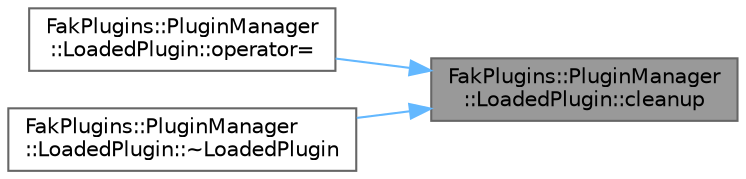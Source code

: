 digraph "FakPlugins::PluginManager::LoadedPlugin::cleanup"
{
 // LATEX_PDF_SIZE
  bgcolor="transparent";
  edge [fontname=Helvetica,fontsize=10,labelfontname=Helvetica,labelfontsize=10];
  node [fontname=Helvetica,fontsize=10,shape=box,height=0.2,width=0.4];
  rankdir="RL";
  Node1 [id="Node000001",label="FakPlugins::PluginManager\l::LoadedPlugin::cleanup",height=0.2,width=0.4,color="gray40", fillcolor="grey60", style="filled", fontcolor="black",tooltip=" "];
  Node1 -> Node2 [id="edge1_Node000001_Node000002",dir="back",color="steelblue1",style="solid",tooltip=" "];
  Node2 [id="Node000002",label="FakPlugins::PluginManager\l::LoadedPlugin::operator=",height=0.2,width=0.4,color="grey40", fillcolor="white", style="filled",URL="$structFakPlugins_1_1PluginManager_1_1LoadedPlugin.html#a72ce3af32482a1a40f706bd5caf71442",tooltip=" "];
  Node1 -> Node3 [id="edge2_Node000001_Node000003",dir="back",color="steelblue1",style="solid",tooltip=" "];
  Node3 [id="Node000003",label="FakPlugins::PluginManager\l::LoadedPlugin::~LoadedPlugin",height=0.2,width=0.4,color="grey40", fillcolor="white", style="filled",URL="$structFakPlugins_1_1PluginManager_1_1LoadedPlugin.html#a0c38bc1c9cb45cbab15901e586477d8f",tooltip=" "];
}
